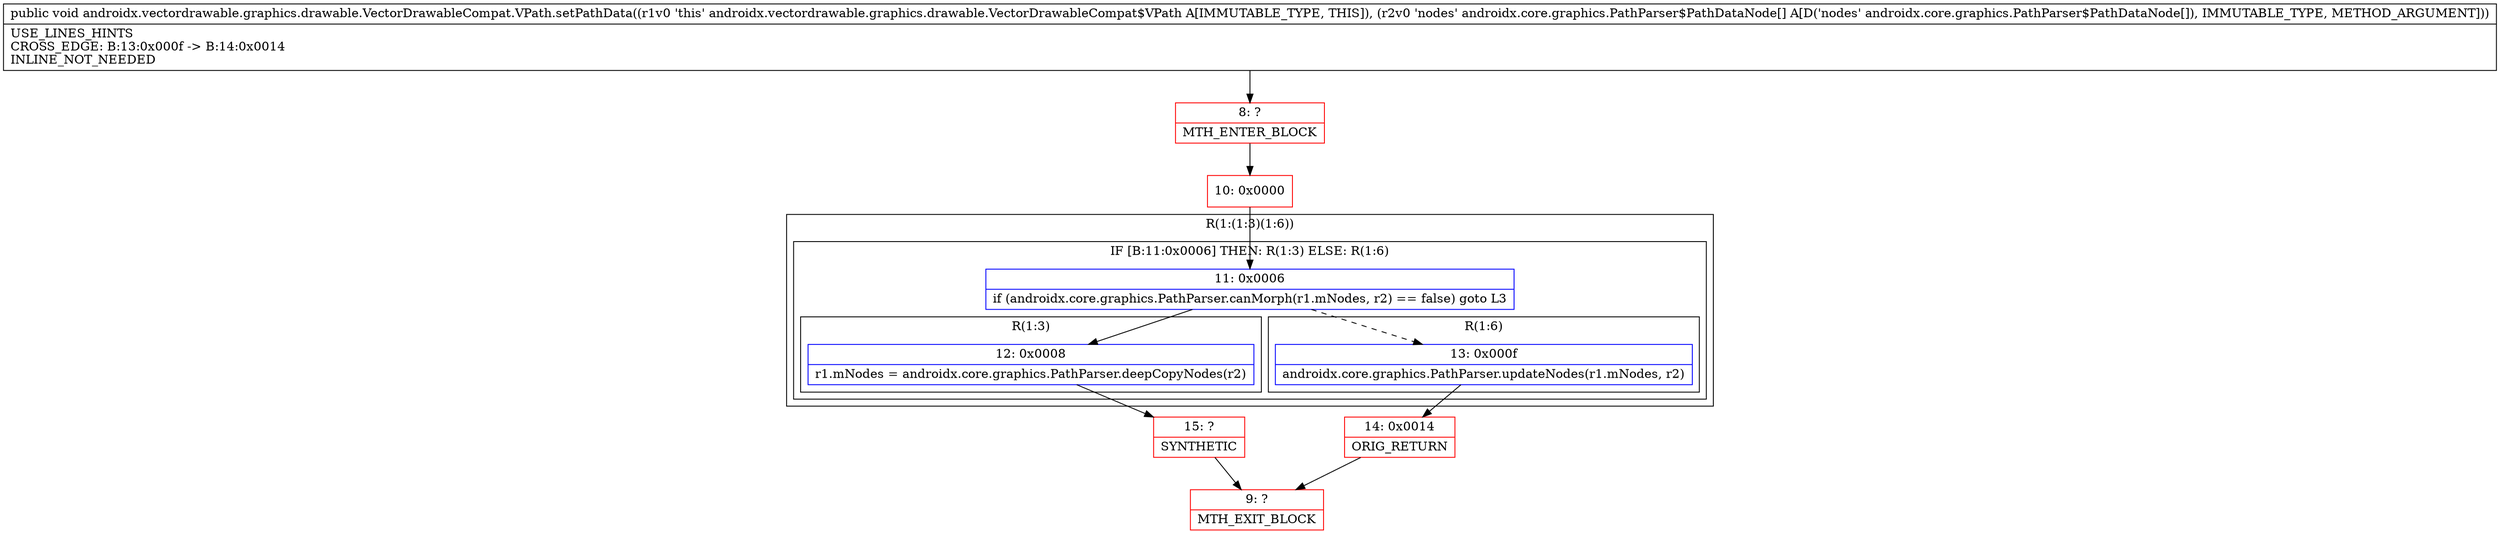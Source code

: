 digraph "CFG forandroidx.vectordrawable.graphics.drawable.VectorDrawableCompat.VPath.setPathData([Landroidx\/core\/graphics\/PathParser$PathDataNode;)V" {
subgraph cluster_Region_898128095 {
label = "R(1:(1:3)(1:6))";
node [shape=record,color=blue];
subgraph cluster_IfRegion_349897218 {
label = "IF [B:11:0x0006] THEN: R(1:3) ELSE: R(1:6)";
node [shape=record,color=blue];
Node_11 [shape=record,label="{11\:\ 0x0006|if (androidx.core.graphics.PathParser.canMorph(r1.mNodes, r2) == false) goto L3\l}"];
subgraph cluster_Region_535615917 {
label = "R(1:3)";
node [shape=record,color=blue];
Node_12 [shape=record,label="{12\:\ 0x0008|r1.mNodes = androidx.core.graphics.PathParser.deepCopyNodes(r2)\l}"];
}
subgraph cluster_Region_502588128 {
label = "R(1:6)";
node [shape=record,color=blue];
Node_13 [shape=record,label="{13\:\ 0x000f|androidx.core.graphics.PathParser.updateNodes(r1.mNodes, r2)\l}"];
}
}
}
Node_8 [shape=record,color=red,label="{8\:\ ?|MTH_ENTER_BLOCK\l}"];
Node_10 [shape=record,color=red,label="{10\:\ 0x0000}"];
Node_15 [shape=record,color=red,label="{15\:\ ?|SYNTHETIC\l}"];
Node_9 [shape=record,color=red,label="{9\:\ ?|MTH_EXIT_BLOCK\l}"];
Node_14 [shape=record,color=red,label="{14\:\ 0x0014|ORIG_RETURN\l}"];
MethodNode[shape=record,label="{public void androidx.vectordrawable.graphics.drawable.VectorDrawableCompat.VPath.setPathData((r1v0 'this' androidx.vectordrawable.graphics.drawable.VectorDrawableCompat$VPath A[IMMUTABLE_TYPE, THIS]), (r2v0 'nodes' androidx.core.graphics.PathParser$PathDataNode[] A[D('nodes' androidx.core.graphics.PathParser$PathDataNode[]), IMMUTABLE_TYPE, METHOD_ARGUMENT]))  | USE_LINES_HINTS\lCROSS_EDGE: B:13:0x000f \-\> B:14:0x0014\lINLINE_NOT_NEEDED\l}"];
MethodNode -> Node_8;Node_11 -> Node_12;
Node_11 -> Node_13[style=dashed];
Node_12 -> Node_15;
Node_13 -> Node_14;
Node_8 -> Node_10;
Node_10 -> Node_11;
Node_15 -> Node_9;
Node_14 -> Node_9;
}

